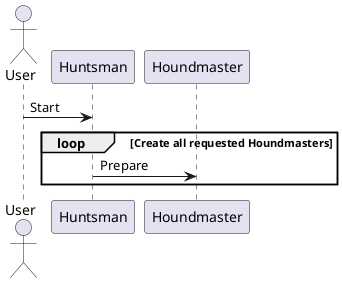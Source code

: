 @startuml

actor User

User -> Huntsman : Start

loop Create all requested Houndmasters
    Huntsman -> Houndmaster : Prepare
end

@enduml